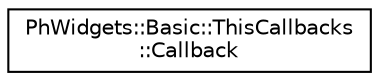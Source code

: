 digraph "Graphical Class Hierarchy"
{
  edge [fontname="Helvetica",fontsize="10",labelfontname="Helvetica",labelfontsize="10"];
  node [fontname="Helvetica",fontsize="10",shape=record];
  rankdir="LR";
  Node0 [label="PhWidgets::Basic::ThisCallbacks\l::Callback",height=0.2,width=0.4,color="black", fillcolor="white", style="filled",URL="$struct_ph_widgets_1_1_basic_1_1_this_callbacks_1_1_callback.html"];
}

